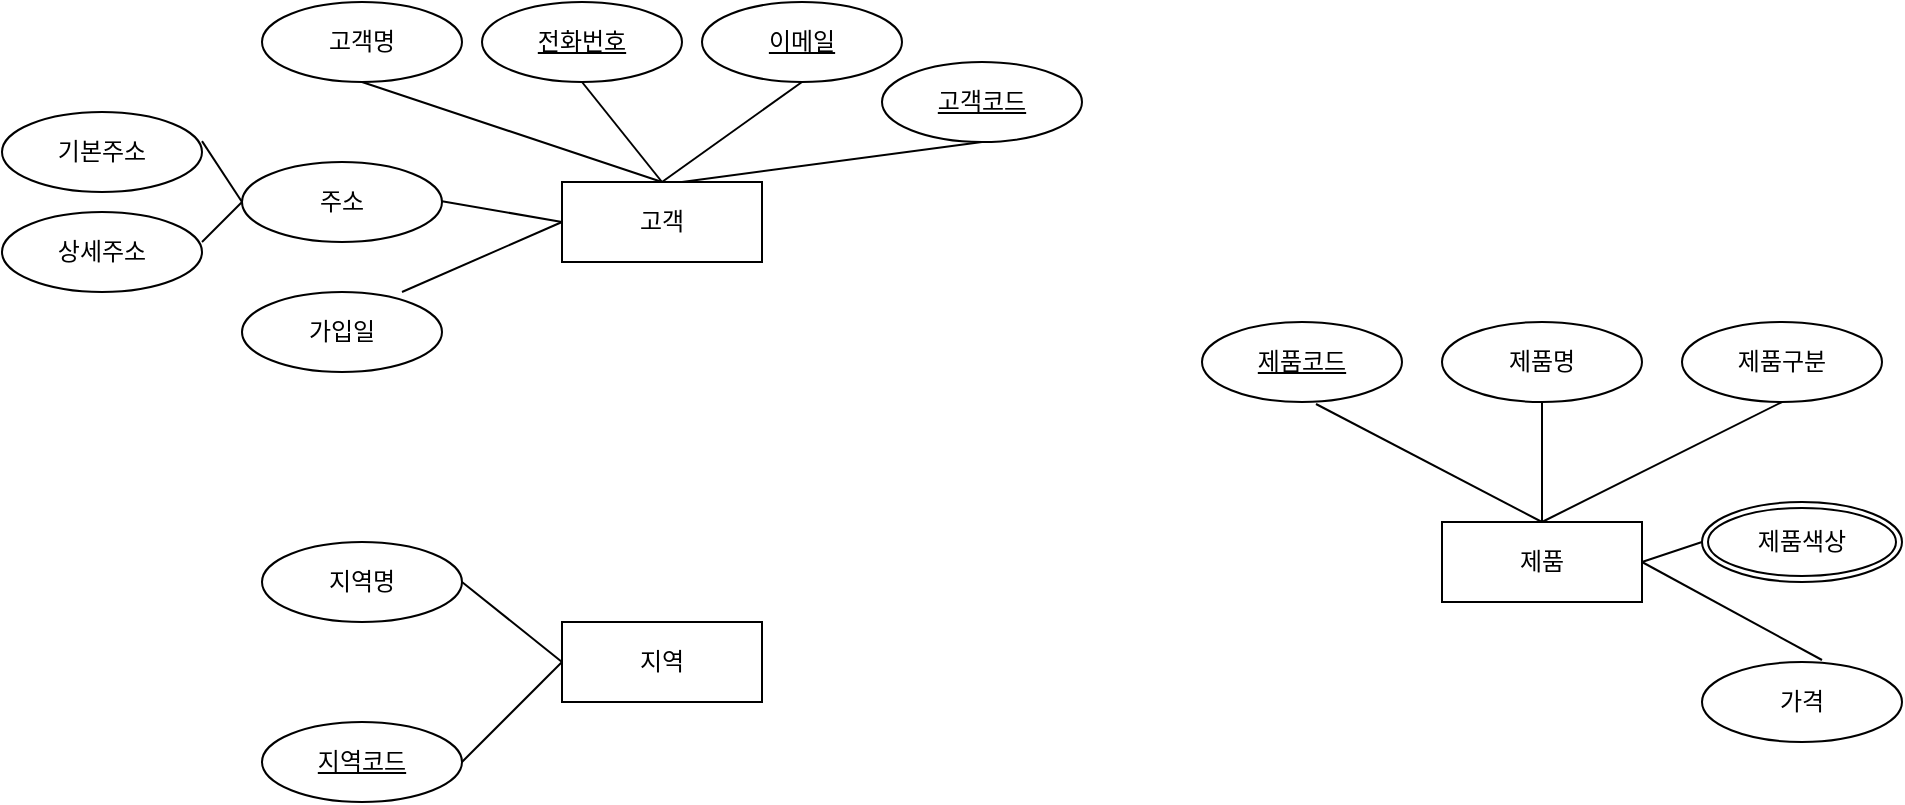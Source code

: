 <mxfile version="24.1.0" type="github">
  <diagram id="rYUmRsfDab1OtE7FsSyN" name="페이지-1">
    <mxGraphModel dx="2261" dy="746" grid="1" gridSize="10" guides="1" tooltips="1" connect="1" arrows="1" fold="1" page="1" pageScale="1" pageWidth="827" pageHeight="1169" math="0" shadow="0">
      <root>
        <mxCell id="0" />
        <mxCell id="1" parent="0" />
        <mxCell id="e20J8okDWMEt0JHJoBy0-1" value="고객" style="whiteSpace=wrap;html=1;align=center;" parent="1" vertex="1">
          <mxGeometry x="180" y="340" width="100" height="40" as="geometry" />
        </mxCell>
        <mxCell id="e20J8okDWMEt0JHJoBy0-2" value="고객명" style="ellipse;whiteSpace=wrap;html=1;align=center;" parent="1" vertex="1">
          <mxGeometry x="30" y="250" width="100" height="40" as="geometry" />
        </mxCell>
        <mxCell id="e20J8okDWMEt0JHJoBy0-5" value="" style="endArrow=none;html=1;rounded=0;exitX=0.5;exitY=0;exitDx=0;exitDy=0;entryX=0.5;entryY=1;entryDx=0;entryDy=0;" parent="1" source="e20J8okDWMEt0JHJoBy0-1" target="e20J8okDWMEt0JHJoBy0-2" edge="1">
          <mxGeometry relative="1" as="geometry">
            <mxPoint x="240" y="400" as="sourcePoint" />
            <mxPoint x="400" y="400" as="targetPoint" />
          </mxGeometry>
        </mxCell>
        <mxCell id="e20J8okDWMEt0JHJoBy0-6" value="전화번호" style="ellipse;whiteSpace=wrap;html=1;align=center;fontStyle=4;" parent="1" vertex="1">
          <mxGeometry x="140" y="250" width="100" height="40" as="geometry" />
        </mxCell>
        <mxCell id="e20J8okDWMEt0JHJoBy0-11" value="이메일" style="ellipse;whiteSpace=wrap;html=1;align=center;fontStyle=4;" parent="1" vertex="1">
          <mxGeometry x="250" y="250" width="100" height="40" as="geometry" />
        </mxCell>
        <mxCell id="e20J8okDWMEt0JHJoBy0-12" value="" style="endArrow=none;html=1;rounded=0;entryX=0.5;entryY=1;entryDx=0;entryDy=0;" parent="1" target="e20J8okDWMEt0JHJoBy0-11" edge="1">
          <mxGeometry relative="1" as="geometry">
            <mxPoint x="230" y="340" as="sourcePoint" />
            <mxPoint x="390" y="340" as="targetPoint" />
          </mxGeometry>
        </mxCell>
        <mxCell id="e20J8okDWMEt0JHJoBy0-13" value="고객코드" style="ellipse;whiteSpace=wrap;html=1;align=center;fontStyle=4;" parent="1" vertex="1">
          <mxGeometry x="340" y="280" width="100" height="40" as="geometry" />
        </mxCell>
        <mxCell id="e20J8okDWMEt0JHJoBy0-15" value="" style="endArrow=none;html=1;rounded=0;entryX=0.5;entryY=1;entryDx=0;entryDy=0;" parent="1" target="e20J8okDWMEt0JHJoBy0-6" edge="1">
          <mxGeometry relative="1" as="geometry">
            <mxPoint x="230" y="340" as="sourcePoint" />
            <mxPoint x="390" y="340" as="targetPoint" />
          </mxGeometry>
        </mxCell>
        <mxCell id="e20J8okDWMEt0JHJoBy0-16" value="" style="endArrow=none;html=1;rounded=0;entryX=0.5;entryY=1;entryDx=0;entryDy=0;" parent="1" target="e20J8okDWMEt0JHJoBy0-13" edge="1">
          <mxGeometry relative="1" as="geometry">
            <mxPoint x="240" y="340" as="sourcePoint" />
            <mxPoint x="400" y="340" as="targetPoint" />
          </mxGeometry>
        </mxCell>
        <mxCell id="e20J8okDWMEt0JHJoBy0-17" value="주소" style="ellipse;whiteSpace=wrap;html=1;align=center;" parent="1" vertex="1">
          <mxGeometry x="20" y="330" width="100" height="40" as="geometry" />
        </mxCell>
        <mxCell id="e20J8okDWMEt0JHJoBy0-18" value="" style="endArrow=none;html=1;rounded=0;entryX=0;entryY=0.5;entryDx=0;entryDy=0;" parent="1" target="e20J8okDWMEt0JHJoBy0-1" edge="1">
          <mxGeometry relative="1" as="geometry">
            <mxPoint x="120" y="349.58" as="sourcePoint" />
            <mxPoint x="280" y="349.58" as="targetPoint" />
          </mxGeometry>
        </mxCell>
        <mxCell id="e20J8okDWMEt0JHJoBy0-19" value="기본주소" style="ellipse;whiteSpace=wrap;html=1;align=center;" parent="1" vertex="1">
          <mxGeometry x="-100" y="305" width="100" height="40" as="geometry" />
        </mxCell>
        <mxCell id="e20J8okDWMEt0JHJoBy0-20" value="상세주소" style="ellipse;whiteSpace=wrap;html=1;align=center;" parent="1" vertex="1">
          <mxGeometry x="-100" y="355" width="100" height="40" as="geometry" />
        </mxCell>
        <mxCell id="e20J8okDWMEt0JHJoBy0-21" value="" style="endArrow=none;html=1;rounded=0;entryX=0;entryY=0.5;entryDx=0;entryDy=0;" parent="1" target="e20J8okDWMEt0JHJoBy0-17" edge="1">
          <mxGeometry relative="1" as="geometry">
            <mxPoint y="319.58" as="sourcePoint" />
            <mxPoint x="160" y="319.58" as="targetPoint" />
          </mxGeometry>
        </mxCell>
        <mxCell id="e20J8okDWMEt0JHJoBy0-23" value="" style="endArrow=none;html=1;rounded=0;entryX=0;entryY=0.5;entryDx=0;entryDy=0;" parent="1" target="e20J8okDWMEt0JHJoBy0-17" edge="1">
          <mxGeometry relative="1" as="geometry">
            <mxPoint y="370" as="sourcePoint" />
            <mxPoint x="160" y="370" as="targetPoint" />
          </mxGeometry>
        </mxCell>
        <mxCell id="e20J8okDWMEt0JHJoBy0-24" value="가입일" style="ellipse;whiteSpace=wrap;html=1;align=center;" parent="1" vertex="1">
          <mxGeometry x="20" y="395" width="100" height="40" as="geometry" />
        </mxCell>
        <mxCell id="e20J8okDWMEt0JHJoBy0-25" value="" style="endArrow=none;html=1;rounded=0;entryX=0;entryY=0.5;entryDx=0;entryDy=0;" parent="1" target="e20J8okDWMEt0JHJoBy0-1" edge="1">
          <mxGeometry relative="1" as="geometry">
            <mxPoint x="100" y="395" as="sourcePoint" />
            <mxPoint x="260" y="395" as="targetPoint" />
          </mxGeometry>
        </mxCell>
        <mxCell id="T64LvwtCMD2U7zpTLb67-1" value="지역" style="whiteSpace=wrap;html=1;align=center;" vertex="1" parent="1">
          <mxGeometry x="180" y="560" width="100" height="40" as="geometry" />
        </mxCell>
        <mxCell id="T64LvwtCMD2U7zpTLb67-2" value="지역명" style="ellipse;whiteSpace=wrap;html=1;align=center;" vertex="1" parent="1">
          <mxGeometry x="30" y="520" width="100" height="40" as="geometry" />
        </mxCell>
        <mxCell id="T64LvwtCMD2U7zpTLb67-5" value="" style="endArrow=none;html=1;rounded=0;entryX=0;entryY=0.5;entryDx=0;entryDy=0;exitX=1;exitY=0.5;exitDx=0;exitDy=0;" edge="1" parent="1" source="T64LvwtCMD2U7zpTLb67-2" target="T64LvwtCMD2U7zpTLb67-1">
          <mxGeometry relative="1" as="geometry">
            <mxPoint x="130" y="585" as="sourcePoint" />
            <mxPoint x="210" y="550" as="targetPoint" />
          </mxGeometry>
        </mxCell>
        <mxCell id="T64LvwtCMD2U7zpTLb67-7" value="" style="endArrow=none;html=1;rounded=0;entryX=0;entryY=0.5;entryDx=0;entryDy=0;exitX=1;exitY=0.5;exitDx=0;exitDy=0;" edge="1" parent="1" source="T64LvwtCMD2U7zpTLb67-13" target="T64LvwtCMD2U7zpTLb67-1">
          <mxGeometry relative="1" as="geometry">
            <mxPoint x="130" y="624.5" as="sourcePoint" />
            <mxPoint x="290" y="624.5" as="targetPoint" />
          </mxGeometry>
        </mxCell>
        <mxCell id="T64LvwtCMD2U7zpTLb67-8" value="제품" style="whiteSpace=wrap;html=1;align=center;" vertex="1" parent="1">
          <mxGeometry x="620" y="510" width="100" height="40" as="geometry" />
        </mxCell>
        <mxCell id="T64LvwtCMD2U7zpTLb67-9" value="제품명" style="ellipse;whiteSpace=wrap;html=1;align=center;" vertex="1" parent="1">
          <mxGeometry x="620" y="410" width="100" height="40" as="geometry" />
        </mxCell>
        <mxCell id="T64LvwtCMD2U7zpTLb67-13" value="지역코드" style="ellipse;whiteSpace=wrap;html=1;align=center;fontStyle=4;" vertex="1" parent="1">
          <mxGeometry x="30" y="610" width="100" height="40" as="geometry" />
        </mxCell>
        <mxCell id="T64LvwtCMD2U7zpTLb67-14" value="제품코드" style="ellipse;whiteSpace=wrap;html=1;align=center;fontStyle=4;" vertex="1" parent="1">
          <mxGeometry x="500" y="410" width="100" height="40" as="geometry" />
        </mxCell>
        <mxCell id="T64LvwtCMD2U7zpTLb67-18" value="제품구분" style="ellipse;whiteSpace=wrap;html=1;align=center;" vertex="1" parent="1">
          <mxGeometry x="740" y="410" width="100" height="40" as="geometry" />
        </mxCell>
        <mxCell id="T64LvwtCMD2U7zpTLb67-20" value="가격" style="ellipse;whiteSpace=wrap;html=1;align=center;" vertex="1" parent="1">
          <mxGeometry x="750" y="580" width="100" height="40" as="geometry" />
        </mxCell>
        <mxCell id="T64LvwtCMD2U7zpTLb67-21" value="제품색상" style="ellipse;shape=doubleEllipse;margin=3;whiteSpace=wrap;html=1;align=center;" vertex="1" parent="1">
          <mxGeometry x="750" y="500" width="100" height="40" as="geometry" />
        </mxCell>
        <mxCell id="T64LvwtCMD2U7zpTLb67-22" value="" style="endArrow=none;html=1;rounded=0;exitX=0.57;exitY=1.025;exitDx=0;exitDy=0;exitPerimeter=0;entryX=0.5;entryY=0;entryDx=0;entryDy=0;" edge="1" parent="1" source="T64LvwtCMD2U7zpTLb67-14" target="T64LvwtCMD2U7zpTLb67-8">
          <mxGeometry relative="1" as="geometry">
            <mxPoint x="510" y="490" as="sourcePoint" />
            <mxPoint x="670" y="490" as="targetPoint" />
          </mxGeometry>
        </mxCell>
        <mxCell id="T64LvwtCMD2U7zpTLb67-23" value="" style="endArrow=none;html=1;rounded=0;exitX=0.5;exitY=1;exitDx=0;exitDy=0;" edge="1" parent="1" source="T64LvwtCMD2U7zpTLb67-9" target="T64LvwtCMD2U7zpTLb67-8">
          <mxGeometry relative="1" as="geometry">
            <mxPoint x="500" y="500" as="sourcePoint" />
            <mxPoint x="660" y="500" as="targetPoint" />
          </mxGeometry>
        </mxCell>
        <mxCell id="T64LvwtCMD2U7zpTLb67-24" value="" style="endArrow=none;html=1;rounded=0;entryX=0.5;entryY=1;entryDx=0;entryDy=0;exitX=0.5;exitY=0;exitDx=0;exitDy=0;" edge="1" parent="1" source="T64LvwtCMD2U7zpTLb67-8" target="T64LvwtCMD2U7zpTLb67-18">
          <mxGeometry relative="1" as="geometry">
            <mxPoint x="710" y="470" as="sourcePoint" />
            <mxPoint x="870" y="470" as="targetPoint" />
          </mxGeometry>
        </mxCell>
        <mxCell id="T64LvwtCMD2U7zpTLb67-25" value="" style="endArrow=none;html=1;rounded=0;entryX=0;entryY=0.5;entryDx=0;entryDy=0;exitX=1;exitY=0.5;exitDx=0;exitDy=0;" edge="1" parent="1" source="T64LvwtCMD2U7zpTLb67-8" target="T64LvwtCMD2U7zpTLb67-21">
          <mxGeometry relative="1" as="geometry">
            <mxPoint x="550" y="585" as="sourcePoint" />
            <mxPoint x="710" y="585" as="targetPoint" />
          </mxGeometry>
        </mxCell>
        <mxCell id="T64LvwtCMD2U7zpTLb67-26" value="" style="endArrow=none;html=1;rounded=0;exitX=1;exitY=0.5;exitDx=0;exitDy=0;" edge="1" parent="1" source="T64LvwtCMD2U7zpTLb67-8">
          <mxGeometry relative="1" as="geometry">
            <mxPoint x="650" y="579" as="sourcePoint" />
            <mxPoint x="810" y="579" as="targetPoint" />
          </mxGeometry>
        </mxCell>
      </root>
    </mxGraphModel>
  </diagram>
</mxfile>
